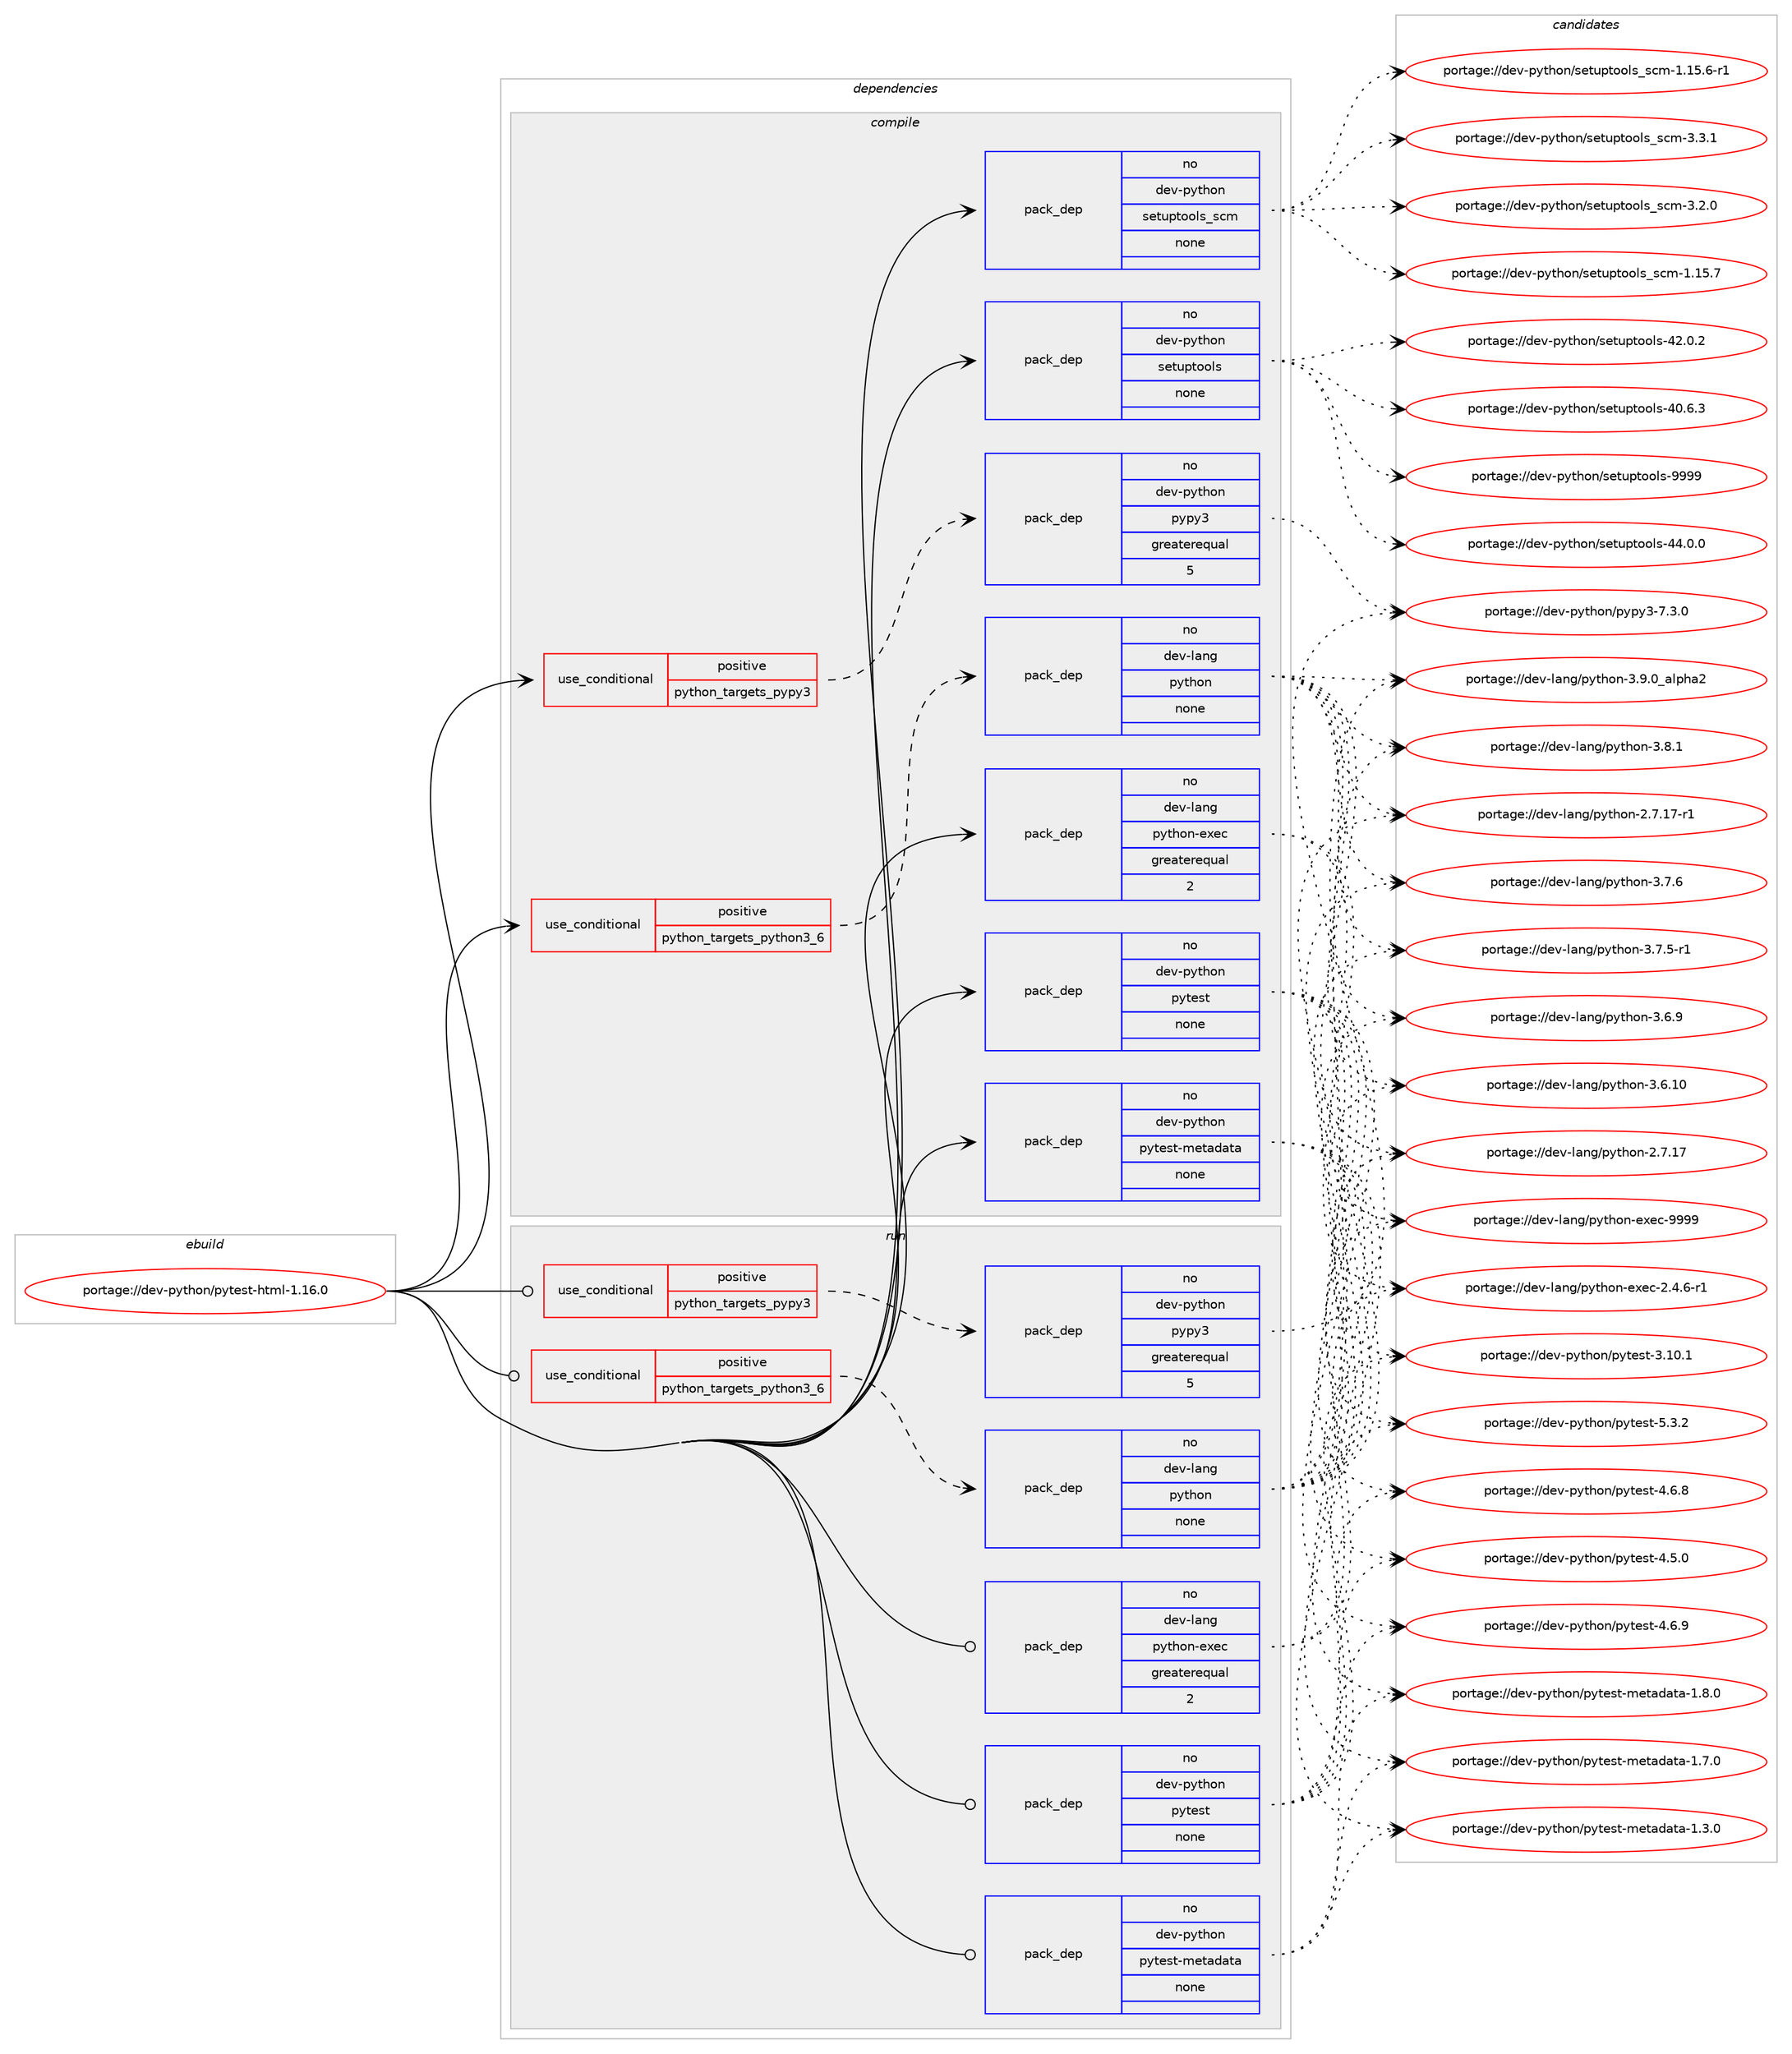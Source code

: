 digraph prolog {

# *************
# Graph options
# *************

newrank=true;
concentrate=true;
compound=true;
graph [rankdir=LR,fontname=Helvetica,fontsize=10,ranksep=1.5];#, ranksep=2.5, nodesep=0.2];
edge  [arrowhead=vee];
node  [fontname=Helvetica,fontsize=10];

# **********
# The ebuild
# **********

subgraph cluster_leftcol {
color=gray;
label=<<i>ebuild</i>>;
id [label="portage://dev-python/pytest-html-1.16.0", color=red, width=4, href="../dev-python/pytest-html-1.16.0.svg"];
}

# ****************
# The dependencies
# ****************

subgraph cluster_midcol {
color=gray;
label=<<i>dependencies</i>>;
subgraph cluster_compile {
fillcolor="#eeeeee";
style=filled;
label=<<i>compile</i>>;
subgraph cond108299 {
dependency434209 [label=<<TABLE BORDER="0" CELLBORDER="1" CELLSPACING="0" CELLPADDING="4"><TR><TD ROWSPAN="3" CELLPADDING="10">use_conditional</TD></TR><TR><TD>positive</TD></TR><TR><TD>python_targets_pypy3</TD></TR></TABLE>>, shape=none, color=red];
subgraph pack320989 {
dependency434210 [label=<<TABLE BORDER="0" CELLBORDER="1" CELLSPACING="0" CELLPADDING="4" WIDTH="220"><TR><TD ROWSPAN="6" CELLPADDING="30">pack_dep</TD></TR><TR><TD WIDTH="110">no</TD></TR><TR><TD>dev-python</TD></TR><TR><TD>pypy3</TD></TR><TR><TD>greaterequal</TD></TR><TR><TD>5</TD></TR></TABLE>>, shape=none, color=blue];
}
dependency434209:e -> dependency434210:w [weight=20,style="dashed",arrowhead="vee"];
}
id:e -> dependency434209:w [weight=20,style="solid",arrowhead="vee"];
subgraph cond108300 {
dependency434211 [label=<<TABLE BORDER="0" CELLBORDER="1" CELLSPACING="0" CELLPADDING="4"><TR><TD ROWSPAN="3" CELLPADDING="10">use_conditional</TD></TR><TR><TD>positive</TD></TR><TR><TD>python_targets_python3_6</TD></TR></TABLE>>, shape=none, color=red];
subgraph pack320990 {
dependency434212 [label=<<TABLE BORDER="0" CELLBORDER="1" CELLSPACING="0" CELLPADDING="4" WIDTH="220"><TR><TD ROWSPAN="6" CELLPADDING="30">pack_dep</TD></TR><TR><TD WIDTH="110">no</TD></TR><TR><TD>dev-lang</TD></TR><TR><TD>python</TD></TR><TR><TD>none</TD></TR><TR><TD></TD></TR></TABLE>>, shape=none, color=blue];
}
dependency434211:e -> dependency434212:w [weight=20,style="dashed",arrowhead="vee"];
}
id:e -> dependency434211:w [weight=20,style="solid",arrowhead="vee"];
subgraph pack320991 {
dependency434213 [label=<<TABLE BORDER="0" CELLBORDER="1" CELLSPACING="0" CELLPADDING="4" WIDTH="220"><TR><TD ROWSPAN="6" CELLPADDING="30">pack_dep</TD></TR><TR><TD WIDTH="110">no</TD></TR><TR><TD>dev-lang</TD></TR><TR><TD>python-exec</TD></TR><TR><TD>greaterequal</TD></TR><TR><TD>2</TD></TR></TABLE>>, shape=none, color=blue];
}
id:e -> dependency434213:w [weight=20,style="solid",arrowhead="vee"];
subgraph pack320992 {
dependency434214 [label=<<TABLE BORDER="0" CELLBORDER="1" CELLSPACING="0" CELLPADDING="4" WIDTH="220"><TR><TD ROWSPAN="6" CELLPADDING="30">pack_dep</TD></TR><TR><TD WIDTH="110">no</TD></TR><TR><TD>dev-python</TD></TR><TR><TD>pytest</TD></TR><TR><TD>none</TD></TR><TR><TD></TD></TR></TABLE>>, shape=none, color=blue];
}
id:e -> dependency434214:w [weight=20,style="solid",arrowhead="vee"];
subgraph pack320993 {
dependency434215 [label=<<TABLE BORDER="0" CELLBORDER="1" CELLSPACING="0" CELLPADDING="4" WIDTH="220"><TR><TD ROWSPAN="6" CELLPADDING="30">pack_dep</TD></TR><TR><TD WIDTH="110">no</TD></TR><TR><TD>dev-python</TD></TR><TR><TD>pytest-metadata</TD></TR><TR><TD>none</TD></TR><TR><TD></TD></TR></TABLE>>, shape=none, color=blue];
}
id:e -> dependency434215:w [weight=20,style="solid",arrowhead="vee"];
subgraph pack320994 {
dependency434216 [label=<<TABLE BORDER="0" CELLBORDER="1" CELLSPACING="0" CELLPADDING="4" WIDTH="220"><TR><TD ROWSPAN="6" CELLPADDING="30">pack_dep</TD></TR><TR><TD WIDTH="110">no</TD></TR><TR><TD>dev-python</TD></TR><TR><TD>setuptools</TD></TR><TR><TD>none</TD></TR><TR><TD></TD></TR></TABLE>>, shape=none, color=blue];
}
id:e -> dependency434216:w [weight=20,style="solid",arrowhead="vee"];
subgraph pack320995 {
dependency434217 [label=<<TABLE BORDER="0" CELLBORDER="1" CELLSPACING="0" CELLPADDING="4" WIDTH="220"><TR><TD ROWSPAN="6" CELLPADDING="30">pack_dep</TD></TR><TR><TD WIDTH="110">no</TD></TR><TR><TD>dev-python</TD></TR><TR><TD>setuptools_scm</TD></TR><TR><TD>none</TD></TR><TR><TD></TD></TR></TABLE>>, shape=none, color=blue];
}
id:e -> dependency434217:w [weight=20,style="solid",arrowhead="vee"];
}
subgraph cluster_compileandrun {
fillcolor="#eeeeee";
style=filled;
label=<<i>compile and run</i>>;
}
subgraph cluster_run {
fillcolor="#eeeeee";
style=filled;
label=<<i>run</i>>;
subgraph cond108301 {
dependency434218 [label=<<TABLE BORDER="0" CELLBORDER="1" CELLSPACING="0" CELLPADDING="4"><TR><TD ROWSPAN="3" CELLPADDING="10">use_conditional</TD></TR><TR><TD>positive</TD></TR><TR><TD>python_targets_pypy3</TD></TR></TABLE>>, shape=none, color=red];
subgraph pack320996 {
dependency434219 [label=<<TABLE BORDER="0" CELLBORDER="1" CELLSPACING="0" CELLPADDING="4" WIDTH="220"><TR><TD ROWSPAN="6" CELLPADDING="30">pack_dep</TD></TR><TR><TD WIDTH="110">no</TD></TR><TR><TD>dev-python</TD></TR><TR><TD>pypy3</TD></TR><TR><TD>greaterequal</TD></TR><TR><TD>5</TD></TR></TABLE>>, shape=none, color=blue];
}
dependency434218:e -> dependency434219:w [weight=20,style="dashed",arrowhead="vee"];
}
id:e -> dependency434218:w [weight=20,style="solid",arrowhead="odot"];
subgraph cond108302 {
dependency434220 [label=<<TABLE BORDER="0" CELLBORDER="1" CELLSPACING="0" CELLPADDING="4"><TR><TD ROWSPAN="3" CELLPADDING="10">use_conditional</TD></TR><TR><TD>positive</TD></TR><TR><TD>python_targets_python3_6</TD></TR></TABLE>>, shape=none, color=red];
subgraph pack320997 {
dependency434221 [label=<<TABLE BORDER="0" CELLBORDER="1" CELLSPACING="0" CELLPADDING="4" WIDTH="220"><TR><TD ROWSPAN="6" CELLPADDING="30">pack_dep</TD></TR><TR><TD WIDTH="110">no</TD></TR><TR><TD>dev-lang</TD></TR><TR><TD>python</TD></TR><TR><TD>none</TD></TR><TR><TD></TD></TR></TABLE>>, shape=none, color=blue];
}
dependency434220:e -> dependency434221:w [weight=20,style="dashed",arrowhead="vee"];
}
id:e -> dependency434220:w [weight=20,style="solid",arrowhead="odot"];
subgraph pack320998 {
dependency434222 [label=<<TABLE BORDER="0" CELLBORDER="1" CELLSPACING="0" CELLPADDING="4" WIDTH="220"><TR><TD ROWSPAN="6" CELLPADDING="30">pack_dep</TD></TR><TR><TD WIDTH="110">no</TD></TR><TR><TD>dev-lang</TD></TR><TR><TD>python-exec</TD></TR><TR><TD>greaterequal</TD></TR><TR><TD>2</TD></TR></TABLE>>, shape=none, color=blue];
}
id:e -> dependency434222:w [weight=20,style="solid",arrowhead="odot"];
subgraph pack320999 {
dependency434223 [label=<<TABLE BORDER="0" CELLBORDER="1" CELLSPACING="0" CELLPADDING="4" WIDTH="220"><TR><TD ROWSPAN="6" CELLPADDING="30">pack_dep</TD></TR><TR><TD WIDTH="110">no</TD></TR><TR><TD>dev-python</TD></TR><TR><TD>pytest</TD></TR><TR><TD>none</TD></TR><TR><TD></TD></TR></TABLE>>, shape=none, color=blue];
}
id:e -> dependency434223:w [weight=20,style="solid",arrowhead="odot"];
subgraph pack321000 {
dependency434224 [label=<<TABLE BORDER="0" CELLBORDER="1" CELLSPACING="0" CELLPADDING="4" WIDTH="220"><TR><TD ROWSPAN="6" CELLPADDING="30">pack_dep</TD></TR><TR><TD WIDTH="110">no</TD></TR><TR><TD>dev-python</TD></TR><TR><TD>pytest-metadata</TD></TR><TR><TD>none</TD></TR><TR><TD></TD></TR></TABLE>>, shape=none, color=blue];
}
id:e -> dependency434224:w [weight=20,style="solid",arrowhead="odot"];
}
}

# **************
# The candidates
# **************

subgraph cluster_choices {
rank=same;
color=gray;
label=<<i>candidates</i>>;

subgraph choice320989 {
color=black;
nodesep=1;
choice100101118451121211161041111104711212111212151455546514648 [label="portage://dev-python/pypy3-7.3.0", color=red, width=4,href="../dev-python/pypy3-7.3.0.svg"];
dependency434210:e -> choice100101118451121211161041111104711212111212151455546514648:w [style=dotted,weight="100"];
}
subgraph choice320990 {
color=black;
nodesep=1;
choice10010111845108971101034711212111610411111045514657464895971081121049750 [label="portage://dev-lang/python-3.9.0_alpha2", color=red, width=4,href="../dev-lang/python-3.9.0_alpha2.svg"];
choice100101118451089711010347112121116104111110455146564649 [label="portage://dev-lang/python-3.8.1", color=red, width=4,href="../dev-lang/python-3.8.1.svg"];
choice100101118451089711010347112121116104111110455146554654 [label="portage://dev-lang/python-3.7.6", color=red, width=4,href="../dev-lang/python-3.7.6.svg"];
choice1001011184510897110103471121211161041111104551465546534511449 [label="portage://dev-lang/python-3.7.5-r1", color=red, width=4,href="../dev-lang/python-3.7.5-r1.svg"];
choice100101118451089711010347112121116104111110455146544657 [label="portage://dev-lang/python-3.6.9", color=red, width=4,href="../dev-lang/python-3.6.9.svg"];
choice10010111845108971101034711212111610411111045514654464948 [label="portage://dev-lang/python-3.6.10", color=red, width=4,href="../dev-lang/python-3.6.10.svg"];
choice100101118451089711010347112121116104111110455046554649554511449 [label="portage://dev-lang/python-2.7.17-r1", color=red, width=4,href="../dev-lang/python-2.7.17-r1.svg"];
choice10010111845108971101034711212111610411111045504655464955 [label="portage://dev-lang/python-2.7.17", color=red, width=4,href="../dev-lang/python-2.7.17.svg"];
dependency434212:e -> choice10010111845108971101034711212111610411111045514657464895971081121049750:w [style=dotted,weight="100"];
dependency434212:e -> choice100101118451089711010347112121116104111110455146564649:w [style=dotted,weight="100"];
dependency434212:e -> choice100101118451089711010347112121116104111110455146554654:w [style=dotted,weight="100"];
dependency434212:e -> choice1001011184510897110103471121211161041111104551465546534511449:w [style=dotted,weight="100"];
dependency434212:e -> choice100101118451089711010347112121116104111110455146544657:w [style=dotted,weight="100"];
dependency434212:e -> choice10010111845108971101034711212111610411111045514654464948:w [style=dotted,weight="100"];
dependency434212:e -> choice100101118451089711010347112121116104111110455046554649554511449:w [style=dotted,weight="100"];
dependency434212:e -> choice10010111845108971101034711212111610411111045504655464955:w [style=dotted,weight="100"];
}
subgraph choice320991 {
color=black;
nodesep=1;
choice10010111845108971101034711212111610411111045101120101994557575757 [label="portage://dev-lang/python-exec-9999", color=red, width=4,href="../dev-lang/python-exec-9999.svg"];
choice10010111845108971101034711212111610411111045101120101994550465246544511449 [label="portage://dev-lang/python-exec-2.4.6-r1", color=red, width=4,href="../dev-lang/python-exec-2.4.6-r1.svg"];
dependency434213:e -> choice10010111845108971101034711212111610411111045101120101994557575757:w [style=dotted,weight="100"];
dependency434213:e -> choice10010111845108971101034711212111610411111045101120101994550465246544511449:w [style=dotted,weight="100"];
}
subgraph choice320992 {
color=black;
nodesep=1;
choice1001011184511212111610411111047112121116101115116455346514650 [label="portage://dev-python/pytest-5.3.2", color=red, width=4,href="../dev-python/pytest-5.3.2.svg"];
choice1001011184511212111610411111047112121116101115116455246544657 [label="portage://dev-python/pytest-4.6.9", color=red, width=4,href="../dev-python/pytest-4.6.9.svg"];
choice1001011184511212111610411111047112121116101115116455246544656 [label="portage://dev-python/pytest-4.6.8", color=red, width=4,href="../dev-python/pytest-4.6.8.svg"];
choice1001011184511212111610411111047112121116101115116455246534648 [label="portage://dev-python/pytest-4.5.0", color=red, width=4,href="../dev-python/pytest-4.5.0.svg"];
choice100101118451121211161041111104711212111610111511645514649484649 [label="portage://dev-python/pytest-3.10.1", color=red, width=4,href="../dev-python/pytest-3.10.1.svg"];
dependency434214:e -> choice1001011184511212111610411111047112121116101115116455346514650:w [style=dotted,weight="100"];
dependency434214:e -> choice1001011184511212111610411111047112121116101115116455246544657:w [style=dotted,weight="100"];
dependency434214:e -> choice1001011184511212111610411111047112121116101115116455246544656:w [style=dotted,weight="100"];
dependency434214:e -> choice1001011184511212111610411111047112121116101115116455246534648:w [style=dotted,weight="100"];
dependency434214:e -> choice100101118451121211161041111104711212111610111511645514649484649:w [style=dotted,weight="100"];
}
subgraph choice320993 {
color=black;
nodesep=1;
choice100101118451121211161041111104711212111610111511645109101116971009711697454946564648 [label="portage://dev-python/pytest-metadata-1.8.0", color=red, width=4,href="../dev-python/pytest-metadata-1.8.0.svg"];
choice100101118451121211161041111104711212111610111511645109101116971009711697454946554648 [label="portage://dev-python/pytest-metadata-1.7.0", color=red, width=4,href="../dev-python/pytest-metadata-1.7.0.svg"];
choice100101118451121211161041111104711212111610111511645109101116971009711697454946514648 [label="portage://dev-python/pytest-metadata-1.3.0", color=red, width=4,href="../dev-python/pytest-metadata-1.3.0.svg"];
dependency434215:e -> choice100101118451121211161041111104711212111610111511645109101116971009711697454946564648:w [style=dotted,weight="100"];
dependency434215:e -> choice100101118451121211161041111104711212111610111511645109101116971009711697454946554648:w [style=dotted,weight="100"];
dependency434215:e -> choice100101118451121211161041111104711212111610111511645109101116971009711697454946514648:w [style=dotted,weight="100"];
}
subgraph choice320994 {
color=black;
nodesep=1;
choice10010111845112121116104111110471151011161171121161111111081154557575757 [label="portage://dev-python/setuptools-9999", color=red, width=4,href="../dev-python/setuptools-9999.svg"];
choice100101118451121211161041111104711510111611711211611111110811545525246484648 [label="portage://dev-python/setuptools-44.0.0", color=red, width=4,href="../dev-python/setuptools-44.0.0.svg"];
choice100101118451121211161041111104711510111611711211611111110811545525046484650 [label="portage://dev-python/setuptools-42.0.2", color=red, width=4,href="../dev-python/setuptools-42.0.2.svg"];
choice100101118451121211161041111104711510111611711211611111110811545524846544651 [label="portage://dev-python/setuptools-40.6.3", color=red, width=4,href="../dev-python/setuptools-40.6.3.svg"];
dependency434216:e -> choice10010111845112121116104111110471151011161171121161111111081154557575757:w [style=dotted,weight="100"];
dependency434216:e -> choice100101118451121211161041111104711510111611711211611111110811545525246484648:w [style=dotted,weight="100"];
dependency434216:e -> choice100101118451121211161041111104711510111611711211611111110811545525046484650:w [style=dotted,weight="100"];
dependency434216:e -> choice100101118451121211161041111104711510111611711211611111110811545524846544651:w [style=dotted,weight="100"];
}
subgraph choice320995 {
color=black;
nodesep=1;
choice10010111845112121116104111110471151011161171121161111111081159511599109455146514649 [label="portage://dev-python/setuptools_scm-3.3.1", color=red, width=4,href="../dev-python/setuptools_scm-3.3.1.svg"];
choice10010111845112121116104111110471151011161171121161111111081159511599109455146504648 [label="portage://dev-python/setuptools_scm-3.2.0", color=red, width=4,href="../dev-python/setuptools_scm-3.2.0.svg"];
choice1001011184511212111610411111047115101116117112116111111108115951159910945494649534655 [label="portage://dev-python/setuptools_scm-1.15.7", color=red, width=4,href="../dev-python/setuptools_scm-1.15.7.svg"];
choice10010111845112121116104111110471151011161171121161111111081159511599109454946495346544511449 [label="portage://dev-python/setuptools_scm-1.15.6-r1", color=red, width=4,href="../dev-python/setuptools_scm-1.15.6-r1.svg"];
dependency434217:e -> choice10010111845112121116104111110471151011161171121161111111081159511599109455146514649:w [style=dotted,weight="100"];
dependency434217:e -> choice10010111845112121116104111110471151011161171121161111111081159511599109455146504648:w [style=dotted,weight="100"];
dependency434217:e -> choice1001011184511212111610411111047115101116117112116111111108115951159910945494649534655:w [style=dotted,weight="100"];
dependency434217:e -> choice10010111845112121116104111110471151011161171121161111111081159511599109454946495346544511449:w [style=dotted,weight="100"];
}
subgraph choice320996 {
color=black;
nodesep=1;
choice100101118451121211161041111104711212111212151455546514648 [label="portage://dev-python/pypy3-7.3.0", color=red, width=4,href="../dev-python/pypy3-7.3.0.svg"];
dependency434219:e -> choice100101118451121211161041111104711212111212151455546514648:w [style=dotted,weight="100"];
}
subgraph choice320997 {
color=black;
nodesep=1;
choice10010111845108971101034711212111610411111045514657464895971081121049750 [label="portage://dev-lang/python-3.9.0_alpha2", color=red, width=4,href="../dev-lang/python-3.9.0_alpha2.svg"];
choice100101118451089711010347112121116104111110455146564649 [label="portage://dev-lang/python-3.8.1", color=red, width=4,href="../dev-lang/python-3.8.1.svg"];
choice100101118451089711010347112121116104111110455146554654 [label="portage://dev-lang/python-3.7.6", color=red, width=4,href="../dev-lang/python-3.7.6.svg"];
choice1001011184510897110103471121211161041111104551465546534511449 [label="portage://dev-lang/python-3.7.5-r1", color=red, width=4,href="../dev-lang/python-3.7.5-r1.svg"];
choice100101118451089711010347112121116104111110455146544657 [label="portage://dev-lang/python-3.6.9", color=red, width=4,href="../dev-lang/python-3.6.9.svg"];
choice10010111845108971101034711212111610411111045514654464948 [label="portage://dev-lang/python-3.6.10", color=red, width=4,href="../dev-lang/python-3.6.10.svg"];
choice100101118451089711010347112121116104111110455046554649554511449 [label="portage://dev-lang/python-2.7.17-r1", color=red, width=4,href="../dev-lang/python-2.7.17-r1.svg"];
choice10010111845108971101034711212111610411111045504655464955 [label="portage://dev-lang/python-2.7.17", color=red, width=4,href="../dev-lang/python-2.7.17.svg"];
dependency434221:e -> choice10010111845108971101034711212111610411111045514657464895971081121049750:w [style=dotted,weight="100"];
dependency434221:e -> choice100101118451089711010347112121116104111110455146564649:w [style=dotted,weight="100"];
dependency434221:e -> choice100101118451089711010347112121116104111110455146554654:w [style=dotted,weight="100"];
dependency434221:e -> choice1001011184510897110103471121211161041111104551465546534511449:w [style=dotted,weight="100"];
dependency434221:e -> choice100101118451089711010347112121116104111110455146544657:w [style=dotted,weight="100"];
dependency434221:e -> choice10010111845108971101034711212111610411111045514654464948:w [style=dotted,weight="100"];
dependency434221:e -> choice100101118451089711010347112121116104111110455046554649554511449:w [style=dotted,weight="100"];
dependency434221:e -> choice10010111845108971101034711212111610411111045504655464955:w [style=dotted,weight="100"];
}
subgraph choice320998 {
color=black;
nodesep=1;
choice10010111845108971101034711212111610411111045101120101994557575757 [label="portage://dev-lang/python-exec-9999", color=red, width=4,href="../dev-lang/python-exec-9999.svg"];
choice10010111845108971101034711212111610411111045101120101994550465246544511449 [label="portage://dev-lang/python-exec-2.4.6-r1", color=red, width=4,href="../dev-lang/python-exec-2.4.6-r1.svg"];
dependency434222:e -> choice10010111845108971101034711212111610411111045101120101994557575757:w [style=dotted,weight="100"];
dependency434222:e -> choice10010111845108971101034711212111610411111045101120101994550465246544511449:w [style=dotted,weight="100"];
}
subgraph choice320999 {
color=black;
nodesep=1;
choice1001011184511212111610411111047112121116101115116455346514650 [label="portage://dev-python/pytest-5.3.2", color=red, width=4,href="../dev-python/pytest-5.3.2.svg"];
choice1001011184511212111610411111047112121116101115116455246544657 [label="portage://dev-python/pytest-4.6.9", color=red, width=4,href="../dev-python/pytest-4.6.9.svg"];
choice1001011184511212111610411111047112121116101115116455246544656 [label="portage://dev-python/pytest-4.6.8", color=red, width=4,href="../dev-python/pytest-4.6.8.svg"];
choice1001011184511212111610411111047112121116101115116455246534648 [label="portage://dev-python/pytest-4.5.0", color=red, width=4,href="../dev-python/pytest-4.5.0.svg"];
choice100101118451121211161041111104711212111610111511645514649484649 [label="portage://dev-python/pytest-3.10.1", color=red, width=4,href="../dev-python/pytest-3.10.1.svg"];
dependency434223:e -> choice1001011184511212111610411111047112121116101115116455346514650:w [style=dotted,weight="100"];
dependency434223:e -> choice1001011184511212111610411111047112121116101115116455246544657:w [style=dotted,weight="100"];
dependency434223:e -> choice1001011184511212111610411111047112121116101115116455246544656:w [style=dotted,weight="100"];
dependency434223:e -> choice1001011184511212111610411111047112121116101115116455246534648:w [style=dotted,weight="100"];
dependency434223:e -> choice100101118451121211161041111104711212111610111511645514649484649:w [style=dotted,weight="100"];
}
subgraph choice321000 {
color=black;
nodesep=1;
choice100101118451121211161041111104711212111610111511645109101116971009711697454946564648 [label="portage://dev-python/pytest-metadata-1.8.0", color=red, width=4,href="../dev-python/pytest-metadata-1.8.0.svg"];
choice100101118451121211161041111104711212111610111511645109101116971009711697454946554648 [label="portage://dev-python/pytest-metadata-1.7.0", color=red, width=4,href="../dev-python/pytest-metadata-1.7.0.svg"];
choice100101118451121211161041111104711212111610111511645109101116971009711697454946514648 [label="portage://dev-python/pytest-metadata-1.3.0", color=red, width=4,href="../dev-python/pytest-metadata-1.3.0.svg"];
dependency434224:e -> choice100101118451121211161041111104711212111610111511645109101116971009711697454946564648:w [style=dotted,weight="100"];
dependency434224:e -> choice100101118451121211161041111104711212111610111511645109101116971009711697454946554648:w [style=dotted,weight="100"];
dependency434224:e -> choice100101118451121211161041111104711212111610111511645109101116971009711697454946514648:w [style=dotted,weight="100"];
}
}

}
